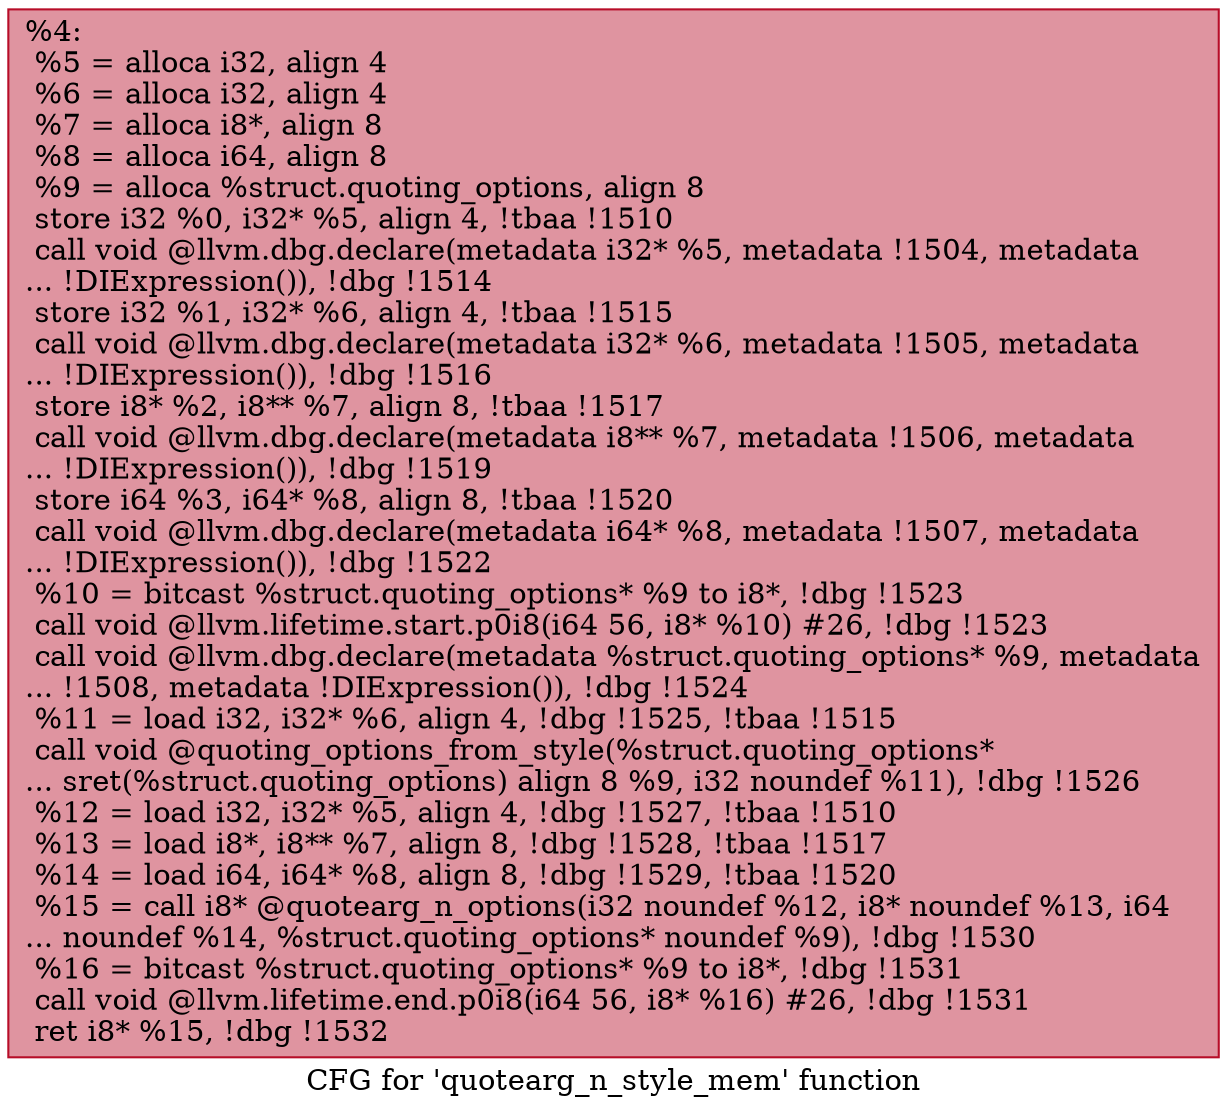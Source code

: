 digraph "CFG for 'quotearg_n_style_mem' function" {
	label="CFG for 'quotearg_n_style_mem' function";

	Node0x15e13c0 [shape=record,color="#b70d28ff", style=filled, fillcolor="#b70d2870",label="{%4:\l  %5 = alloca i32, align 4\l  %6 = alloca i32, align 4\l  %7 = alloca i8*, align 8\l  %8 = alloca i64, align 8\l  %9 = alloca %struct.quoting_options, align 8\l  store i32 %0, i32* %5, align 4, !tbaa !1510\l  call void @llvm.dbg.declare(metadata i32* %5, metadata !1504, metadata\l... !DIExpression()), !dbg !1514\l  store i32 %1, i32* %6, align 4, !tbaa !1515\l  call void @llvm.dbg.declare(metadata i32* %6, metadata !1505, metadata\l... !DIExpression()), !dbg !1516\l  store i8* %2, i8** %7, align 8, !tbaa !1517\l  call void @llvm.dbg.declare(metadata i8** %7, metadata !1506, metadata\l... !DIExpression()), !dbg !1519\l  store i64 %3, i64* %8, align 8, !tbaa !1520\l  call void @llvm.dbg.declare(metadata i64* %8, metadata !1507, metadata\l... !DIExpression()), !dbg !1522\l  %10 = bitcast %struct.quoting_options* %9 to i8*, !dbg !1523\l  call void @llvm.lifetime.start.p0i8(i64 56, i8* %10) #26, !dbg !1523\l  call void @llvm.dbg.declare(metadata %struct.quoting_options* %9, metadata\l... !1508, metadata !DIExpression()), !dbg !1524\l  %11 = load i32, i32* %6, align 4, !dbg !1525, !tbaa !1515\l  call void @quoting_options_from_style(%struct.quoting_options*\l... sret(%struct.quoting_options) align 8 %9, i32 noundef %11), !dbg !1526\l  %12 = load i32, i32* %5, align 4, !dbg !1527, !tbaa !1510\l  %13 = load i8*, i8** %7, align 8, !dbg !1528, !tbaa !1517\l  %14 = load i64, i64* %8, align 8, !dbg !1529, !tbaa !1520\l  %15 = call i8* @quotearg_n_options(i32 noundef %12, i8* noundef %13, i64\l... noundef %14, %struct.quoting_options* noundef %9), !dbg !1530\l  %16 = bitcast %struct.quoting_options* %9 to i8*, !dbg !1531\l  call void @llvm.lifetime.end.p0i8(i64 56, i8* %16) #26, !dbg !1531\l  ret i8* %15, !dbg !1532\l}"];
}
